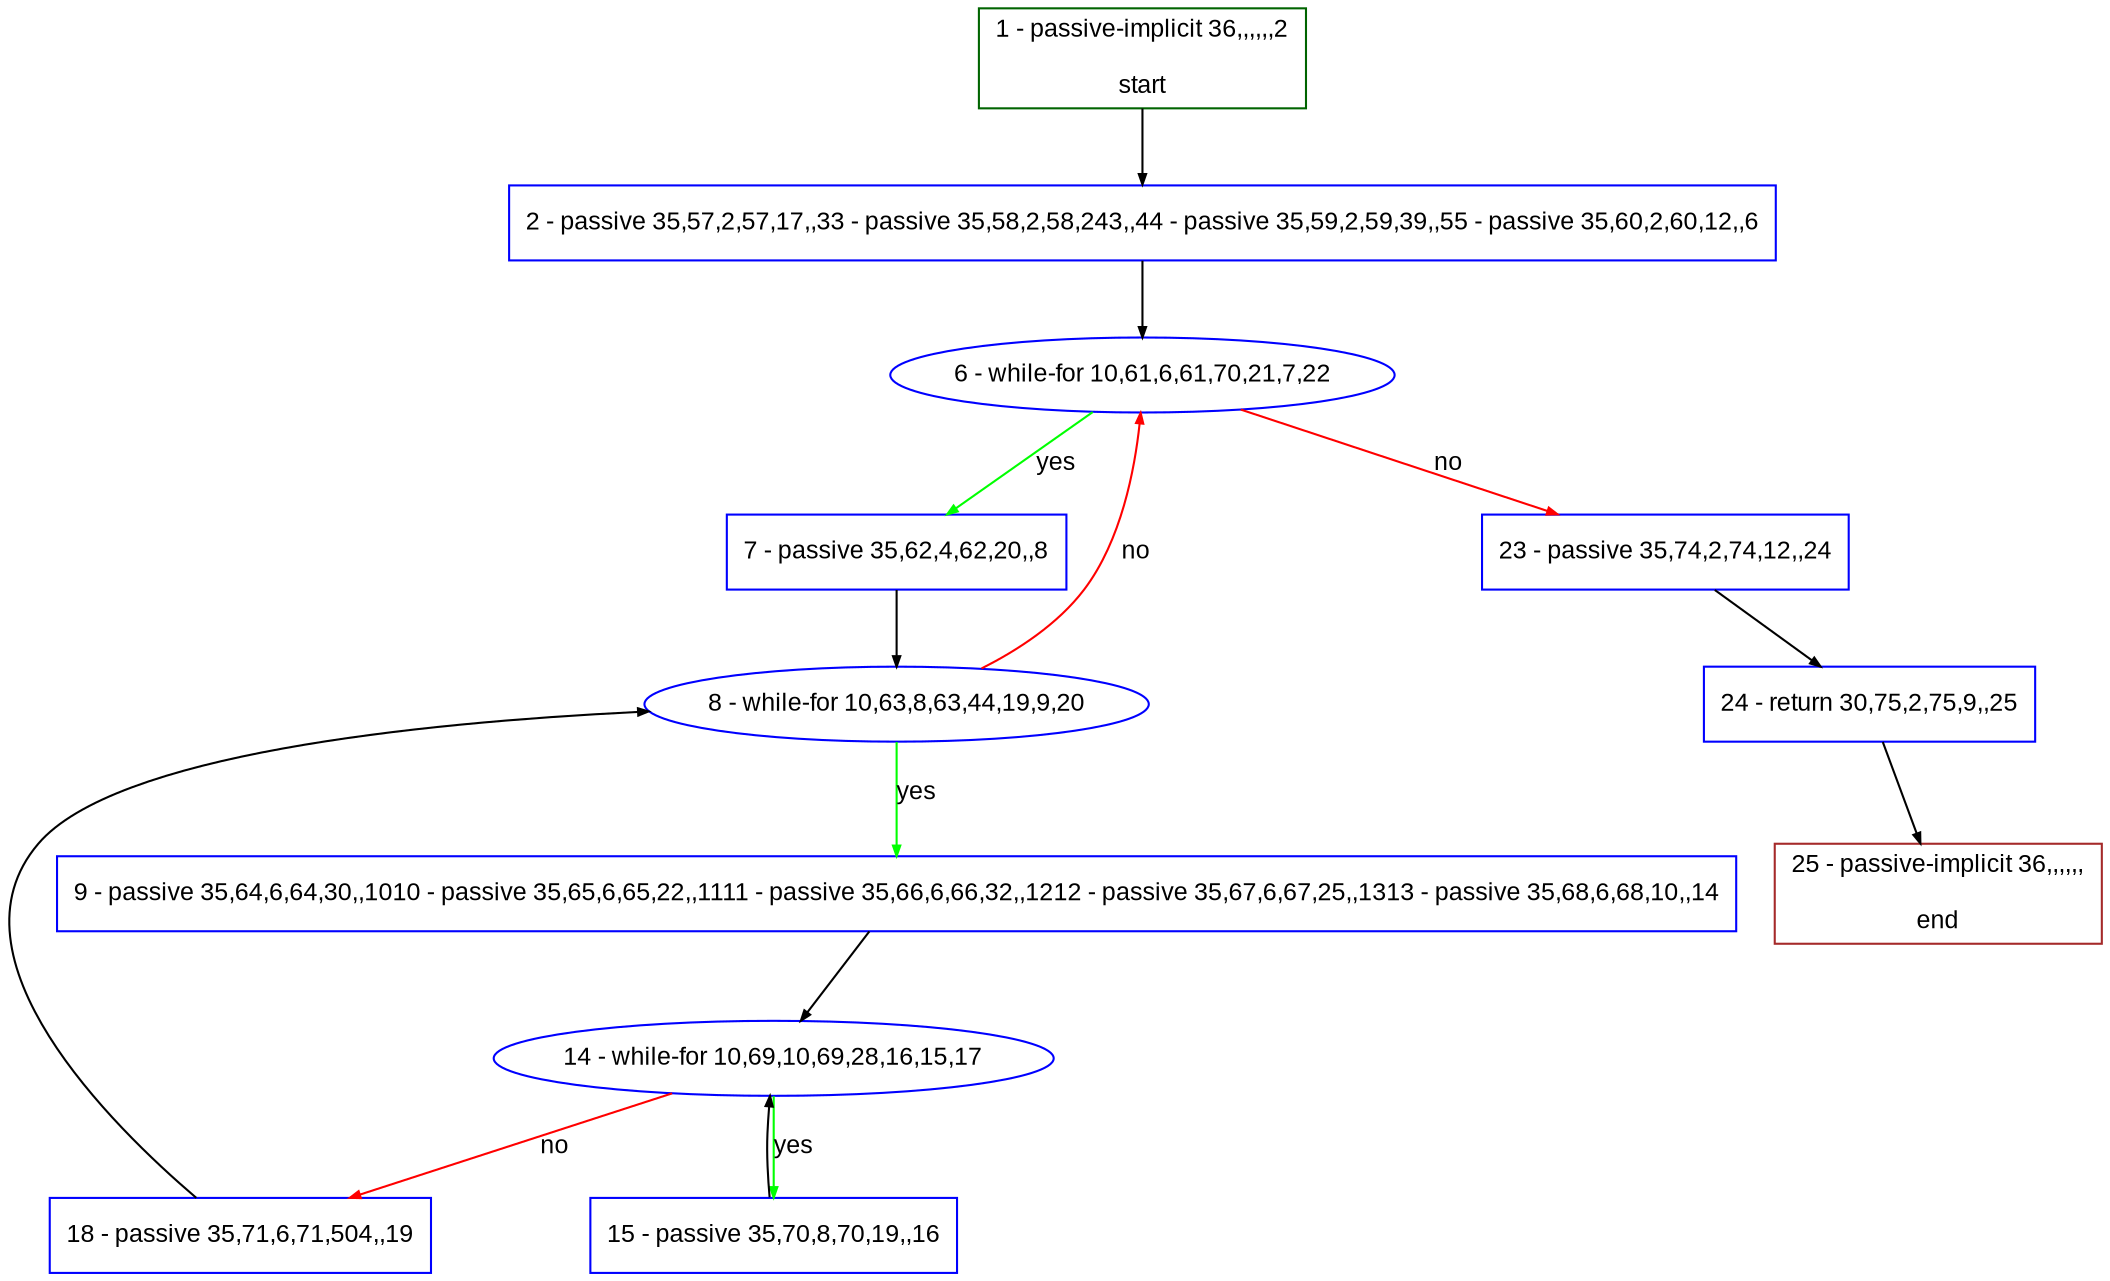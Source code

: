 digraph "" {
  graph [pack="true", label="", fontsize="12", packmode="clust", fontname="Arial", fillcolor="#FFFFCC", bgcolor="white", style="rounded,filled", compound="true"];
  node [node_initialized="no", label="", color="grey", fontsize="12", fillcolor="white", fontname="Arial", style="filled", shape="rectangle", compound="true", fixedsize="false"];
  edge [fontcolor="black", arrowhead="normal", arrowtail="none", arrowsize="0.5", ltail="", label="", color="black", fontsize="12", lhead="", fontname="Arial", dir="forward", compound="true"];
  __N1 [label="2 - passive 35,57,2,57,17,,33 - passive 35,58,2,58,243,,44 - passive 35,59,2,59,39,,55 - passive 35,60,2,60,12,,6", color="#0000ff", fillcolor="#ffffff", style="filled", shape="box"];
  __N2 [label="1 - passive-implicit 36,,,,,,2\n\nstart", color="#006400", fillcolor="#ffffff", style="filled", shape="box"];
  __N3 [label="6 - while-for 10,61,6,61,70,21,7,22", color="#0000ff", fillcolor="#ffffff", style="filled", shape="oval"];
  __N4 [label="7 - passive 35,62,4,62,20,,8", color="#0000ff", fillcolor="#ffffff", style="filled", shape="box"];
  __N5 [label="23 - passive 35,74,2,74,12,,24", color="#0000ff", fillcolor="#ffffff", style="filled", shape="box"];
  __N6 [label="8 - while-for 10,63,8,63,44,19,9,20", color="#0000ff", fillcolor="#ffffff", style="filled", shape="oval"];
  __N7 [label="9 - passive 35,64,6,64,30,,1010 - passive 35,65,6,65,22,,1111 - passive 35,66,6,66,32,,1212 - passive 35,67,6,67,25,,1313 - passive 35,68,6,68,10,,14", color="#0000ff", fillcolor="#ffffff", style="filled", shape="box"];
  __N8 [label="14 - while-for 10,69,10,69,28,16,15,17", color="#0000ff", fillcolor="#ffffff", style="filled", shape="oval"];
  __N9 [label="15 - passive 35,70,8,70,19,,16", color="#0000ff", fillcolor="#ffffff", style="filled", shape="box"];
  __N10 [label="18 - passive 35,71,6,71,504,,19", color="#0000ff", fillcolor="#ffffff", style="filled", shape="box"];
  __N11 [label="24 - return 30,75,2,75,9,,25", color="#0000ff", fillcolor="#ffffff", style="filled", shape="box"];
  __N12 [label="25 - passive-implicit 36,,,,,,\n\nend", color="#a52a2a", fillcolor="#ffffff", style="filled", shape="box"];
  __N2 -> __N1 [arrowhead="normal", arrowtail="none", color="#000000", label="", dir="forward"];
  __N1 -> __N3 [arrowhead="normal", arrowtail="none", color="#000000", label="", dir="forward"];
  __N3 -> __N4 [arrowhead="normal", arrowtail="none", color="#00ff00", label="yes", dir="forward"];
  __N3 -> __N5 [arrowhead="normal", arrowtail="none", color="#ff0000", label="no", dir="forward"];
  __N4 -> __N6 [arrowhead="normal", arrowtail="none", color="#000000", label="", dir="forward"];
  __N6 -> __N3 [arrowhead="normal", arrowtail="none", color="#ff0000", label="no", dir="forward"];
  __N6 -> __N7 [arrowhead="normal", arrowtail="none", color="#00ff00", label="yes", dir="forward"];
  __N7 -> __N8 [arrowhead="normal", arrowtail="none", color="#000000", label="", dir="forward"];
  __N8 -> __N9 [arrowhead="normal", arrowtail="none", color="#00ff00", label="yes", dir="forward"];
  __N9 -> __N8 [arrowhead="normal", arrowtail="none", color="#000000", label="", dir="forward"];
  __N8 -> __N10 [arrowhead="normal", arrowtail="none", color="#ff0000", label="no", dir="forward"];
  __N10 -> __N6 [arrowhead="normal", arrowtail="none", color="#000000", label="", dir="forward"];
  __N5 -> __N11 [arrowhead="normal", arrowtail="none", color="#000000", label="", dir="forward"];
  __N11 -> __N12 [arrowhead="normal", arrowtail="none", color="#000000", label="", dir="forward"];
}
